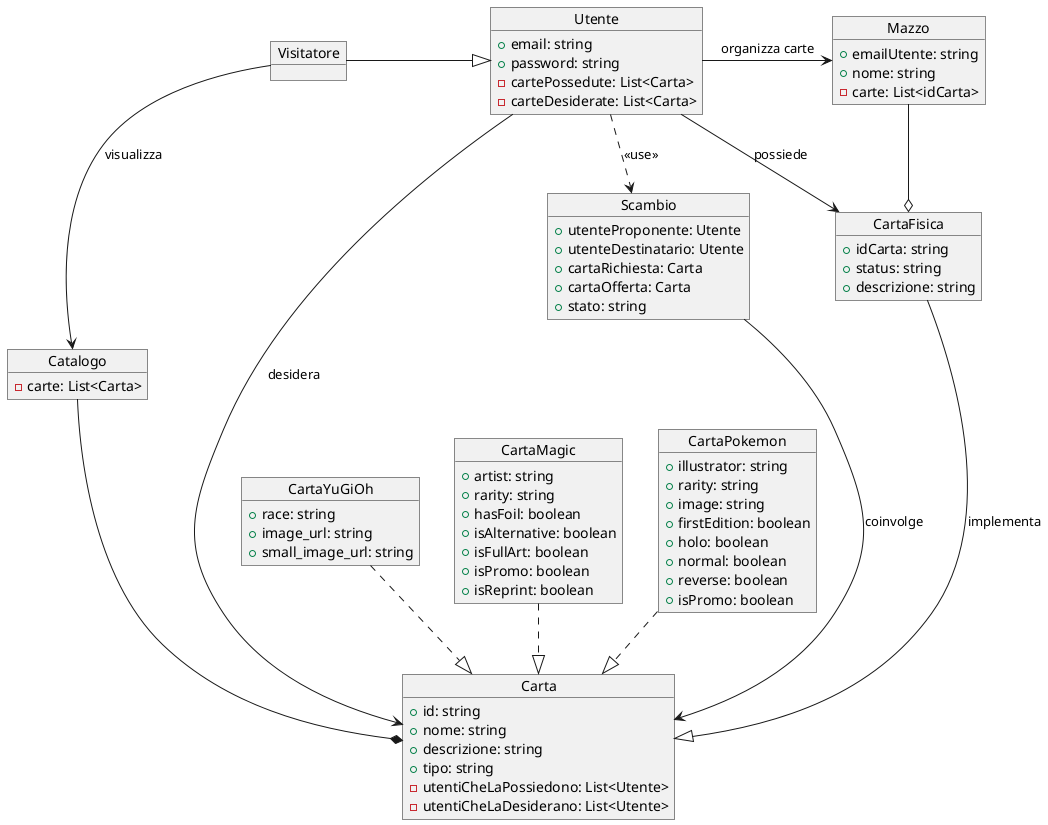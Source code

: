 @startuml Dominio

object Visitatore

object Utente {
  +email: string
  +password: string
  -cartePossedute: List<Carta>
  -carteDesiderate: List<Carta>
}

object Carta {
  +id: string
  +nome: string
  +descrizione: string
  +tipo: string
  -utentiCheLaPossiedono: List<Utente>
  -utentiCheLaDesiderano: List<Utente>
}

object CartaYuGiOh {
  +race: string
  +image_url: string
  +small_image_url: string
}

object CartaMagic {
  +artist: string
  +rarity: string
  +hasFoil: boolean
  +isAlternative: boolean
  +isFullArt: boolean
  +isPromo: boolean
  +isReprint: boolean
}

object CartaPokemon {
  +illustrator: string
  +rarity: string
  +image: string
  +firstEdition: boolean
  +holo: boolean
  +normal: boolean
  +reverse: boolean
  +isPromo: boolean
}

object CartaFisica {
  +idCarta: string
  +status: string
  +descrizione: string
}

object Mazzo {
  +emailUtente: string
  +nome: string
  -carte: List<idCarta>
}

object Catalogo {
  -carte: List<Carta>
}

object Scambio {
  +utenteProponente: Utente
  +utenteDestinatario: Utente
  +cartaRichiesta: Carta
  +cartaOfferta: Carta
  +stato: string
}

CartaYuGiOh ..^ Carta
CartaMagic ..^ Carta
CartaPokemon ..^ Carta

CartaFisica -^ Carta : implementa

Mazzo --o CartaFisica

Scambio ---> Carta : coinvolge

Catalogo --* Carta

Utente --> CartaFisica : possiede
Utente --> Carta : desidera
Utente ..> Scambio : <<use>>
Utente -> Mazzo : organizza carte

Visitatore -^ Utente
Visitatore --> Catalogo : visualizza

@enduml